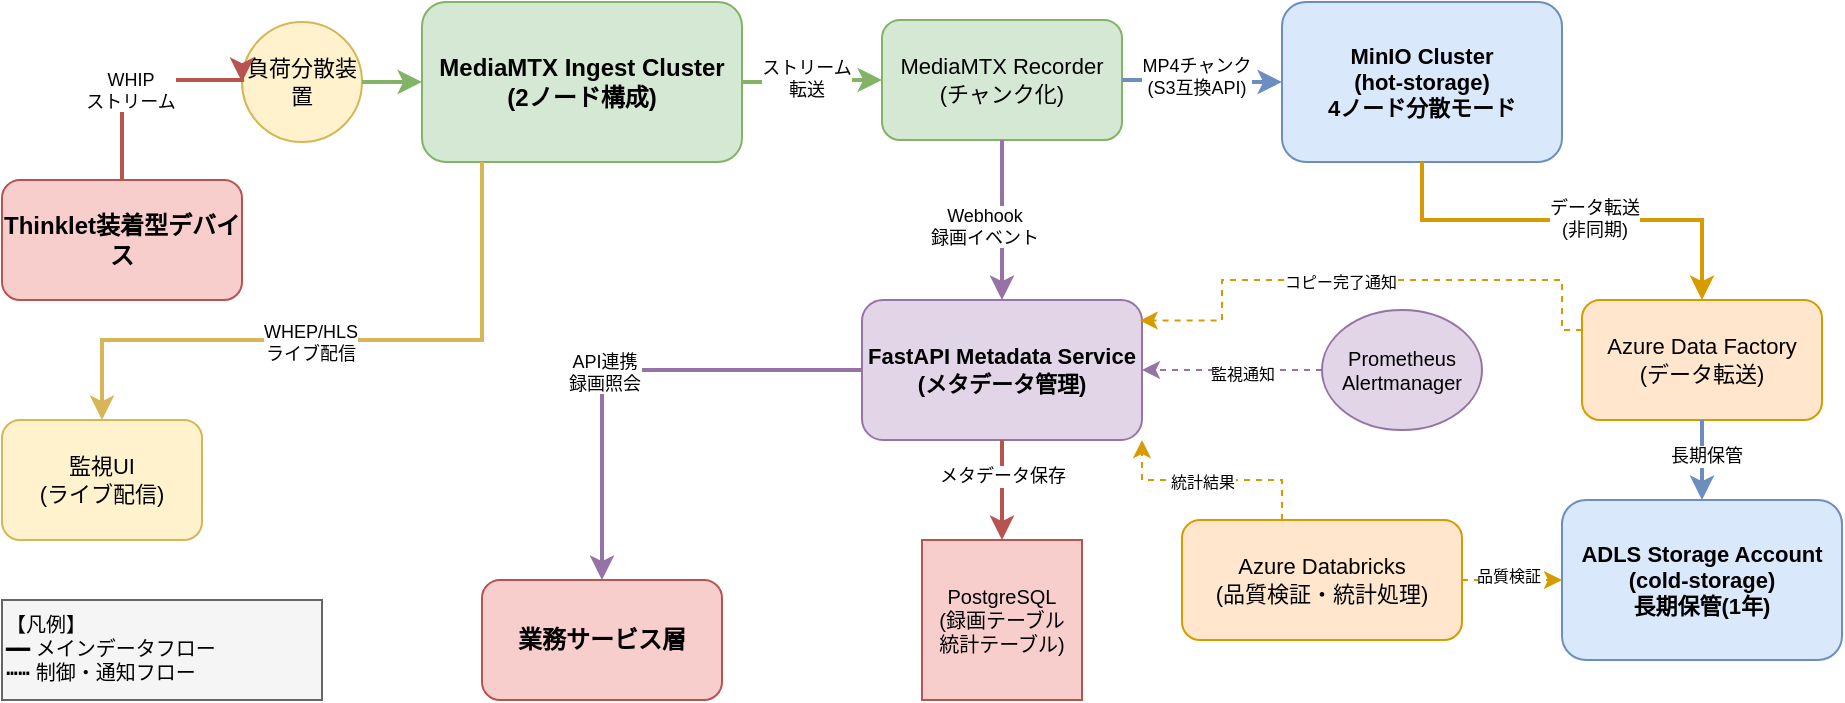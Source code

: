 <mxfile>
    <diagram name="配信・記録層システム関連図" id="streaming-recording-system">
        <mxGraphModel dx="956" dy="549" grid="1" gridSize="10" guides="1" tooltips="1" connect="1" arrows="1" fold="1" page="1" pageScale="1" pageWidth="1169" pageHeight="827" math="0" shadow="0">
            <root>
                <mxCell id="0"/>
                <mxCell id="1" parent="0"/>
                <mxCell id="thinklet-device" value="Thinklet装着型デバイス" style="rounded=1;whiteSpace=wrap;html=1;fillColor=#f8cecc;strokeColor=#b85450;fontSize=12;fontStyle=1" parent="1" vertex="1">
                    <mxGeometry x="80" y="160" width="120" height="60" as="geometry"/>
                </mxCell>
                <mxCell id="mediamtx-cluster" value="MediaMTX Ingest Cluster&#xa;(2ノード構成)" style="rounded=1;whiteSpace=wrap;html=1;fillColor=#d5e8d4;strokeColor=#82b366;fontSize=12;fontStyle=1" parent="1" vertex="1">
                    <mxGeometry x="290" y="71" width="160" height="80" as="geometry"/>
                </mxCell>
                <mxCell id="load-balancer" value="負荷分散装置" style="ellipse;whiteSpace=wrap;html=1;fillColor=#fff2cc;strokeColor=#d6b656;fontSize=11" parent="1" vertex="1">
                    <mxGeometry x="200" y="81" width="60" height="60" as="geometry"/>
                </mxCell>
                <mxCell id="mediamtx-recorder" value="MediaMTX Recorder&#xa;(チャンク化)" style="rounded=1;whiteSpace=wrap;html=1;fillColor=#d5e8d4;strokeColor=#82b366;fontSize=11" parent="1" vertex="1">
                    <mxGeometry x="520" y="80" width="120" height="60" as="geometry"/>
                </mxCell>
                <mxCell id="minio-cluster" value="MinIO Cluster&#xa;(hot-storage)&#xa;4ノード分散モード" style="rounded=1;whiteSpace=wrap;html=1;fillColor=#dae8fc;strokeColor=#6c8ebf;fontSize=11;fontStyle=1" parent="1" vertex="1">
                    <mxGeometry x="720" y="71" width="140" height="80" as="geometry"/>
                </mxCell>
                <mxCell id="fastapi-service" value="FastAPI Metadata Service&#xa;(メタデータ管理)" style="rounded=1;whiteSpace=wrap;html=1;fillColor=#e1d5e7;strokeColor=#9673a6;fontSize=11;fontStyle=1" parent="1" vertex="1">
                    <mxGeometry x="510" y="220" width="140" height="70" as="geometry"/>
                </mxCell>
                <mxCell id="postgresql" value="PostgreSQL&#xa;(録画テーブル&#xa;統計テーブル)" style="cylinder3;whiteSpace=wrap;html=1;boundedLbl=1;backgroundOutline=1;size=15;fillColor=#f8cecc;strokeColor=#b85450;fontSize=10" parent="1" vertex="1">
                    <mxGeometry x="540" y="340" width="80" height="80" as="geometry"/>
                </mxCell>
                <mxCell id="azure-datafactory" value="Azure Data Factory&#xa;(データ転送)" style="rounded=1;whiteSpace=wrap;html=1;fillColor=#ffe6cc;strokeColor=#d79b00;fontSize=11" parent="1" vertex="1">
                    <mxGeometry x="870" y="220" width="120" height="60" as="geometry"/>
                </mxCell>
                <mxCell id="adls-storage" value="ADLS Storage Account&#xa;(cold-storage)&#xa;長期保管(1年)" style="rounded=1;whiteSpace=wrap;html=1;fillColor=#dae8fc;strokeColor=#6c8ebf;fontSize=11;fontStyle=1" parent="1" vertex="1">
                    <mxGeometry x="860" y="320" width="140" height="80" as="geometry"/>
                </mxCell>
                <mxCell id="azure-databricks" value="Azure Databricks&#xa;(品質検証・統計処理)" style="rounded=1;whiteSpace=wrap;html=1;fillColor=#ffe6cc;strokeColor=#d79b00;fontSize=11" parent="1" vertex="1">
                    <mxGeometry x="670" y="330" width="140" height="60" as="geometry"/>
                </mxCell>
                <mxCell id="business-service" value="業務サービス層" style="rounded=1;whiteSpace=wrap;html=1;fillColor=#f8cecc;strokeColor=#b85450;fontSize=12;fontStyle=1" parent="1" vertex="1">
                    <mxGeometry x="320" y="360" width="120" height="60" as="geometry"/>
                </mxCell>
                <mxCell id="monitoring-ui" value="監視UI&#xa;(ライブ配信)" style="rounded=1;whiteSpace=wrap;html=1;fillColor=#fff2cc;strokeColor=#d6b656;fontSize=11" parent="1" vertex="1">
                    <mxGeometry x="80" y="280" width="100" height="60" as="geometry"/>
                </mxCell>
                <mxCell id="prometheus" value="Prometheus&#xa;Alertmanager" style="ellipse;whiteSpace=wrap;html=1;fillColor=#e1d5e7;strokeColor=#9673a6;fontSize=10" parent="1" vertex="1">
                    <mxGeometry x="740" y="225" width="80" height="60" as="geometry"/>
                </mxCell>
                <mxCell id="edge1" style="edgeStyle=orthogonalEdgeStyle;rounded=0;orthogonalLoop=1;jettySize=auto;html=1;strokeWidth=2;strokeColor=#b85450;entryX=0;entryY=0.5;entryDx=0;entryDy=0;" parent="1" source="thinklet-device" target="load-balancer" edge="1">
                    <mxGeometry relative="1" as="geometry">
                        <Array as="points">
                            <mxPoint x="140" y="110"/>
                            <mxPoint x="200" y="110"/>
                        </Array>
                    </mxGeometry>
                </mxCell>
                <mxCell id="edge1-label" value="WHIP&#xa;ストリーム" style="edgeLabel;html=1;align=center;verticalAlign=middle;resizable=0;points=[];fontSize=9;" parent="edge1" vertex="1" connectable="0">
                    <mxGeometry x="-0.2" y="-1" relative="1" as="geometry">
                        <mxPoint x="3" y="-1" as="offset"/>
                    </mxGeometry>
                </mxCell>
                <mxCell id="edge2" style="edgeStyle=orthogonalEdgeStyle;rounded=0;orthogonalLoop=1;jettySize=auto;html=1;strokeWidth=2;strokeColor=#82b366;" parent="1" source="load-balancer" target="mediamtx-cluster" edge="1">
                    <mxGeometry relative="1" as="geometry"/>
                </mxCell>
                <mxCell id="edge3" style="edgeStyle=orthogonalEdgeStyle;rounded=0;orthogonalLoop=1;jettySize=auto;html=1;strokeWidth=2;strokeColor=#82b366;" parent="1" source="mediamtx-cluster" target="mediamtx-recorder" edge="1">
                    <mxGeometry relative="1" as="geometry"/>
                </mxCell>
                <mxCell id="edge3-label" value="ストリーム&#xa;転送" style="edgeLabel;html=1;align=center;verticalAlign=middle;resizable=0;points=[];fontSize=9;" parent="edge3" vertex="1" connectable="0">
                    <mxGeometry x="-0.1" y="2" relative="1" as="geometry">
                        <mxPoint as="offset"/>
                    </mxGeometry>
                </mxCell>
                <mxCell id="edge4" style="edgeStyle=orthogonalEdgeStyle;rounded=0;orthogonalLoop=1;jettySize=auto;html=1;strokeWidth=2;strokeColor=#6c8ebf;" parent="1" source="mediamtx-recorder" target="minio-cluster" edge="1">
                    <mxGeometry relative="1" as="geometry"/>
                </mxCell>
                <mxCell id="edge4-label" value="MP4チャンク&#xa;(S3互換API)" style="edgeLabel;html=1;align=center;verticalAlign=middle;resizable=0;points=[];fontSize=9;" parent="edge4" vertex="1" connectable="0">
                    <mxGeometry x="-0.1" y="2" relative="1" as="geometry">
                        <mxPoint as="offset"/>
                    </mxGeometry>
                </mxCell>
                <mxCell id="edge5" style="edgeStyle=orthogonalEdgeStyle;rounded=0;orthogonalLoop=1;jettySize=auto;html=1;strokeWidth=2;strokeColor=#9673a6;jumpStyle=line;jumpSize=10;entryX=0.5;entryY=0;entryDx=0;entryDy=0;" parent="1" source="mediamtx-recorder" target="fastapi-service" edge="1">
                    <mxGeometry relative="1" as="geometry">
                        <Array as="points"/>
                    </mxGeometry>
                </mxCell>
                <mxCell id="edge5-label" value="Webhook&#xa;録画イベント" style="edgeLabel;html=1;align=center;verticalAlign=middle;resizable=0;points=[];fontSize=9;" parent="edge5" vertex="1" connectable="0">
                    <mxGeometry x="0.1" y="1" relative="1" as="geometry">
                        <mxPoint x="-10" y="-1" as="offset"/>
                    </mxGeometry>
                </mxCell>
                <mxCell id="edge6" style="edgeStyle=elbowEdgeStyle;rounded=0;orthogonalLoop=1;jettySize=auto;html=1;strokeWidth=2;strokeColor=#b85450;exitX=0.5;exitY=1;exitDx=0;exitDy=0;entryX=0.5;entryY=0;entryDx=0;entryDy=0;elbow=vertical;" parent="1" source="fastapi-service" target="postgresql" edge="1">
                    <mxGeometry relative="1" as="geometry"/>
                </mxCell>
                <mxCell id="edge6-label" value="メタデータ保存" style="edgeLabel;html=1;align=center;verticalAlign=middle;resizable=0;points=[];fontSize=9;" parent="edge6" vertex="1" connectable="0">
                    <mxGeometry x="0.2" y="1" relative="1" as="geometry">
                        <mxPoint x="-1" y="-12" as="offset"/>
                    </mxGeometry>
                </mxCell>
                <mxCell id="edge7" style="edgeStyle=orthogonalEdgeStyle;rounded=0;orthogonalLoop=1;jettySize=auto;html=1;strokeWidth=2;strokeColor=#d79b00;entryX=0.5;entryY=0;entryDx=0;entryDy=0;" parent="1" source="minio-cluster" target="azure-datafactory" edge="1">
                    <mxGeometry relative="1" as="geometry">
                        <Array as="points">
                            <mxPoint x="790" y="180"/>
                            <mxPoint x="930" y="180"/>
                        </Array>
                    </mxGeometry>
                </mxCell>
                <mxCell id="edge7-label" value="データ転送&#xa;(非同期)" style="edgeLabel;html=1;align=center;verticalAlign=middle;resizable=0;points=[];fontSize=9;" parent="edge7" vertex="1" connectable="0">
                    <mxGeometry x="0.1" y="1" relative="1" as="geometry">
                        <mxPoint as="offset"/>
                    </mxGeometry>
                </mxCell>
                <mxCell id="edge8" style="edgeStyle=orthogonalEdgeStyle;rounded=0;orthogonalLoop=1;jettySize=auto;html=1;strokeWidth=2;strokeColor=#6c8ebf;" parent="1" source="azure-datafactory" target="adls-storage" edge="1">
                    <mxGeometry relative="1" as="geometry"/>
                </mxCell>
                <mxCell id="edge8-label" value="長期保管" style="edgeLabel;html=1;align=center;verticalAlign=middle;resizable=0;points=[];fontSize=9;" parent="edge8" vertex="1" connectable="0">
                    <mxGeometry x="-0.1" y="2" relative="1" as="geometry">
                        <mxPoint as="offset"/>
                    </mxGeometry>
                </mxCell>
                <mxCell id="edge9" style="edgeStyle=orthogonalEdgeStyle;rounded=0;orthogonalLoop=1;jettySize=auto;html=1;strokeWidth=1;strokeColor=#d79b00;dashed=1;jumpStyle=line;jumpSize=10;entryX=0.992;entryY=0.147;entryDx=0;entryDy=0;entryPerimeter=0;exitX=0;exitY=0.25;exitDx=0;exitDy=0;" parent="1" source="azure-datafactory" target="fastapi-service" edge="1">
                    <mxGeometry relative="1" as="geometry">
                        <Array as="points">
                            <mxPoint x="860" y="235"/>
                            <mxPoint x="860" y="210"/>
                            <mxPoint x="690" y="210"/>
                            <mxPoint x="690" y="230"/>
                        </Array>
                    </mxGeometry>
                </mxCell>
                <mxCell id="edge9-label" value="コピー完了通知" style="edgeLabel;html=1;align=center;verticalAlign=middle;resizable=0;points=[];fontSize=8;" parent="edge9" vertex="1" connectable="0">
                    <mxGeometry x="0.1" y="1" relative="1" as="geometry">
                        <mxPoint as="offset"/>
                    </mxGeometry>
                </mxCell>
                <mxCell id="edge10" style="edgeStyle=orthogonalEdgeStyle;rounded=0;orthogonalLoop=1;jettySize=auto;html=1;strokeWidth=1;strokeColor=#d79b00;dashed=1;" parent="1" source="azure-databricks" target="adls-storage" edge="1">
                    <mxGeometry relative="1" as="geometry"/>
                </mxCell>
                <mxCell id="edge10-label" value="品質検証" style="edgeLabel;html=1;align=center;verticalAlign=middle;resizable=0;points=[];fontSize=8;" parent="edge10" vertex="1" connectable="0">
                    <mxGeometry x="-0.1" y="2" relative="1" as="geometry">
                        <mxPoint as="offset"/>
                    </mxGeometry>
                </mxCell>
                <mxCell id="edge11" style="edgeStyle=orthogonalEdgeStyle;rounded=0;orthogonalLoop=1;jettySize=auto;html=1;strokeWidth=1;strokeColor=#d79b00;dashed=1;" parent="1" source="azure-databricks" target="fastapi-service" edge="1">
                    <mxGeometry relative="1" as="geometry">
                        <Array as="points">
                            <mxPoint x="720" y="310"/>
                            <mxPoint x="650" y="310"/>
                        </Array>
                    </mxGeometry>
                </mxCell>
                <mxCell id="edge11-label" value="統計結果" style="edgeLabel;html=1;align=center;verticalAlign=middle;resizable=0;points=[];fontSize=8;" parent="edge11" vertex="1" connectable="0">
                    <mxGeometry x="0.1" y="1" relative="1" as="geometry">
                        <mxPoint as="offset"/>
                    </mxGeometry>
                </mxCell>
                <mxCell id="edge12" style="edgeStyle=orthogonalEdgeStyle;rounded=0;orthogonalLoop=1;jettySize=auto;html=1;strokeWidth=2;strokeColor=#9673a6;exitX=0;exitY=0.5;exitDx=0;exitDy=0;" parent="1" source="fastapi-service" target="business-service" edge="1">
                    <mxGeometry relative="1" as="geometry">
                        <Array as="points">
                            <mxPoint x="380" y="255"/>
                        </Array>
                    </mxGeometry>
                </mxCell>
                <mxCell id="edge12-label" value="API連携&#xa;録画照会" style="edgeLabel;html=1;align=center;verticalAlign=middle;resizable=0;points=[];fontSize=9;" parent="edge12" vertex="1" connectable="0">
                    <mxGeometry x="0.1" y="1" relative="1" as="geometry">
                        <mxPoint as="offset"/>
                    </mxGeometry>
                </mxCell>
                <mxCell id="edge13" style="edgeStyle=orthogonalEdgeStyle;rounded=0;orthogonalLoop=1;jettySize=auto;html=1;strokeWidth=2;strokeColor=#d6b656;jumpStyle=line;jumpSize=10;" parent="1" source="mediamtx-cluster" target="monitoring-ui" edge="1">
                    <mxGeometry relative="1" as="geometry">
                        <Array as="points">
                            <mxPoint x="320" y="240"/>
                            <mxPoint x="130" y="240"/>
                        </Array>
                    </mxGeometry>
                </mxCell>
                <mxCell id="edge13-label" value="WHEP/HLS&#xa;ライブ配信" style="edgeLabel;html=1;align=center;verticalAlign=middle;resizable=0;points=[];fontSize=9;" parent="edge13" vertex="1" connectable="0">
                    <mxGeometry x="0.1" y="1" relative="1" as="geometry">
                        <mxPoint as="offset"/>
                    </mxGeometry>
                </mxCell>
                <mxCell id="edge14" style="edgeStyle=orthogonalEdgeStyle;rounded=0;orthogonalLoop=1;jettySize=auto;html=1;strokeWidth=1;strokeColor=#9673a6;dashed=1;" parent="1" source="prometheus" target="fastapi-service" edge="1">
                    <mxGeometry relative="1" as="geometry"/>
                </mxCell>
                <mxCell id="edge14-label" value="監視通知" style="edgeLabel;html=1;align=center;verticalAlign=middle;resizable=0;points=[];fontSize=8;" parent="edge14" vertex="1" connectable="0">
                    <mxGeometry x="-0.1" y="2" relative="1" as="geometry">
                        <mxPoint as="offset"/>
                    </mxGeometry>
                </mxCell>
                <mxCell id="legend" value="【凡例】&lt;br&gt;━━ メインデータフロー&lt;br&gt;┅┅ 制御・通知フロー" style="rounded=0;whiteSpace=wrap;html=1;fillColor=#f5f5f5;strokeColor=#666666;fontSize=10;align=left;verticalAlign=top;" parent="1" vertex="1">
                    <mxGeometry x="80" y="370" width="160" height="50" as="geometry"/>
                </mxCell>
            </root>
        </mxGraphModel>
    </diagram>
</mxfile>
